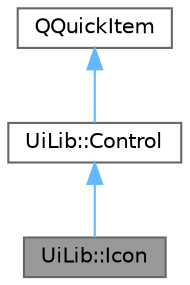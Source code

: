 digraph "UiLib::Icon"
{
 // LATEX_PDF_SIZE
  bgcolor="transparent";
  edge [fontname=Helvetica,fontsize=10,labelfontname=Helvetica,labelfontsize=10];
  node [fontname=Helvetica,fontsize=10,shape=box,height=0.2,width=0.4];
  Node1 [id="Node000001",label="UiLib::Icon",height=0.2,width=0.4,color="gray40", fillcolor="grey60", style="filled", fontcolor="black",tooltip="The Icon class."];
  Node2 -> Node1 [id="edge1_Node000001_Node000002",dir="back",color="steelblue1",style="solid",tooltip=" "];
  Node2 [id="Node000002",label="UiLib::Control",height=0.2,width=0.4,color="gray40", fillcolor="white", style="filled",URL="$class_ui_lib_1_1_control.html",tooltip="The Control class."];
  Node3 -> Node2 [id="edge2_Node000002_Node000003",dir="back",color="steelblue1",style="solid",tooltip=" "];
  Node3 [id="Node000003",label="QQuickItem",height=0.2,width=0.4,color="gray40", fillcolor="white", style="filled",tooltip=" "];
}
